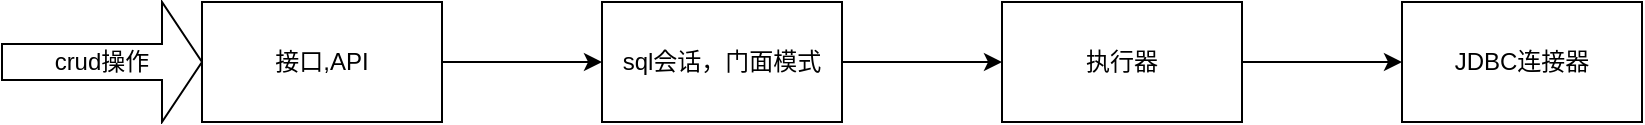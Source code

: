 <mxfile version="20.0.1" type="github">
  <diagram id="i4Vngot3rHrF0eFNXG4s" name="第 1 页">
    <mxGraphModel dx="1038" dy="547" grid="1" gridSize="10" guides="1" tooltips="1" connect="1" arrows="1" fold="1" page="1" pageScale="1" pageWidth="827" pageHeight="1169" math="0" shadow="0">
      <root>
        <mxCell id="0" />
        <mxCell id="1" parent="0" />
        <mxCell id="zauTzaDkUk1ICzrEz5W0-3" value="" style="edgeStyle=orthogonalEdgeStyle;rounded=0;orthogonalLoop=1;jettySize=auto;html=1;" edge="1" parent="1" source="zauTzaDkUk1ICzrEz5W0-1" target="zauTzaDkUk1ICzrEz5W0-2">
          <mxGeometry relative="1" as="geometry" />
        </mxCell>
        <mxCell id="zauTzaDkUk1ICzrEz5W0-1" value="接口,API" style="rounded=0;whiteSpace=wrap;html=1;" vertex="1" parent="1">
          <mxGeometry x="140" y="110" width="120" height="60" as="geometry" />
        </mxCell>
        <mxCell id="zauTzaDkUk1ICzrEz5W0-5" value="" style="edgeStyle=orthogonalEdgeStyle;rounded=0;orthogonalLoop=1;jettySize=auto;html=1;" edge="1" parent="1" source="zauTzaDkUk1ICzrEz5W0-2" target="zauTzaDkUk1ICzrEz5W0-4">
          <mxGeometry relative="1" as="geometry" />
        </mxCell>
        <mxCell id="zauTzaDkUk1ICzrEz5W0-2" value="sql会话，门面模式" style="rounded=0;whiteSpace=wrap;html=1;" vertex="1" parent="1">
          <mxGeometry x="340" y="110" width="120" height="60" as="geometry" />
        </mxCell>
        <mxCell id="zauTzaDkUk1ICzrEz5W0-7" value="" style="edgeStyle=orthogonalEdgeStyle;rounded=0;orthogonalLoop=1;jettySize=auto;html=1;" edge="1" parent="1" source="zauTzaDkUk1ICzrEz5W0-4" target="zauTzaDkUk1ICzrEz5W0-6">
          <mxGeometry relative="1" as="geometry" />
        </mxCell>
        <mxCell id="zauTzaDkUk1ICzrEz5W0-4" value="执行器" style="rounded=0;whiteSpace=wrap;html=1;" vertex="1" parent="1">
          <mxGeometry x="540" y="110" width="120" height="60" as="geometry" />
        </mxCell>
        <mxCell id="zauTzaDkUk1ICzrEz5W0-6" value="JDBC连接器" style="rounded=0;whiteSpace=wrap;html=1;" vertex="1" parent="1">
          <mxGeometry x="740" y="110" width="120" height="60" as="geometry" />
        </mxCell>
        <mxCell id="zauTzaDkUk1ICzrEz5W0-8" value="crud操作" style="shape=singleArrow;whiteSpace=wrap;html=1;" vertex="1" parent="1">
          <mxGeometry x="40" y="110" width="100" height="60" as="geometry" />
        </mxCell>
      </root>
    </mxGraphModel>
  </diagram>
</mxfile>
